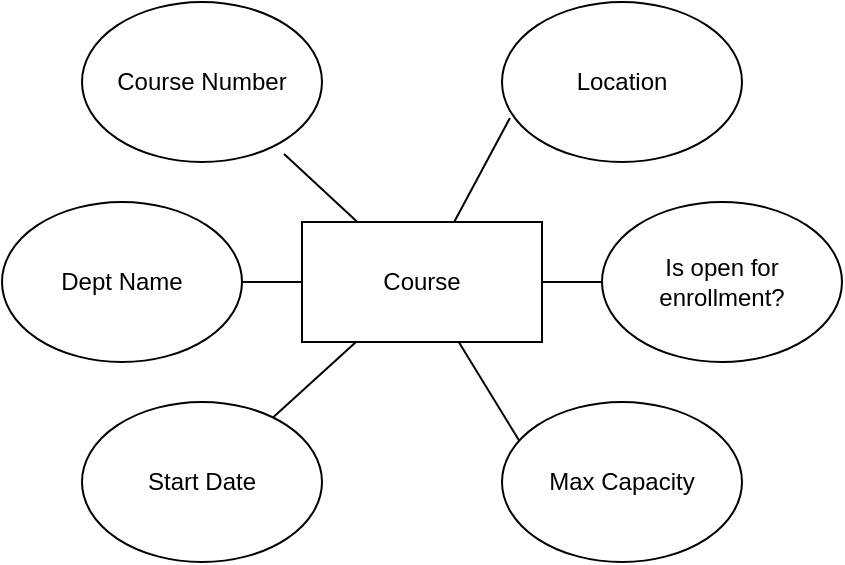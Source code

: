 <mxfile>
    <diagram id="z5OGDINQUCa3kxilh4SM" name="Page-1">
        <mxGraphModel dx="474" dy="943" grid="1" gridSize="10" guides="1" tooltips="1" connect="1" arrows="1" fold="1" page="1" pageScale="1" pageWidth="850" pageHeight="1100" math="0" shadow="0">
            <root>
                <mxCell id="0"/>
                <mxCell id="1" parent="0"/>
                <mxCell id="13" style="rounded=0;orthogonalLoop=1;jettySize=auto;html=1;entryX=0.033;entryY=0.725;entryDx=0;entryDy=0;entryPerimeter=0;endArrow=none;endFill=0;" edge="1" parent="1" source="2" target="4">
                    <mxGeometry relative="1" as="geometry"/>
                </mxCell>
                <mxCell id="14" style="rounded=0;orthogonalLoop=1;jettySize=auto;html=1;entryX=0.842;entryY=0.95;entryDx=0;entryDy=0;entryPerimeter=0;endArrow=none;endFill=0;" edge="1" parent="1" source="2" target="3">
                    <mxGeometry relative="1" as="geometry"/>
                </mxCell>
                <mxCell id="15" style="edgeStyle=orthogonalEdgeStyle;rounded=0;orthogonalLoop=1;jettySize=auto;html=1;entryX=1;entryY=0.5;entryDx=0;entryDy=0;endArrow=none;endFill=0;" edge="1" parent="1" source="2" target="5">
                    <mxGeometry relative="1" as="geometry"/>
                </mxCell>
                <mxCell id="16" style="rounded=0;orthogonalLoop=1;jettySize=auto;html=1;endArrow=none;endFill=0;" edge="1" parent="1" source="2" target="6">
                    <mxGeometry relative="1" as="geometry"/>
                </mxCell>
                <mxCell id="17" style="rounded=0;orthogonalLoop=1;jettySize=auto;html=1;entryX=0.075;entryY=0.25;entryDx=0;entryDy=0;entryPerimeter=0;endArrow=none;endFill=0;" edge="1" parent="1" source="2" target="7">
                    <mxGeometry relative="1" as="geometry"/>
                </mxCell>
                <mxCell id="18" style="edgeStyle=orthogonalEdgeStyle;rounded=0;orthogonalLoop=1;jettySize=auto;html=1;entryX=0;entryY=0.5;entryDx=0;entryDy=0;endArrow=none;endFill=0;" edge="1" parent="1" source="2" target="8">
                    <mxGeometry relative="1" as="geometry"/>
                </mxCell>
                <mxCell id="2" value="Course" style="rounded=0;whiteSpace=wrap;html=1;" vertex="1" parent="1">
                    <mxGeometry x="190" y="160" width="120" height="60" as="geometry"/>
                </mxCell>
                <mxCell id="3" value="Course Number" style="ellipse;whiteSpace=wrap;html=1;" vertex="1" parent="1">
                    <mxGeometry x="80" y="50" width="120" height="80" as="geometry"/>
                </mxCell>
                <mxCell id="4" value="Location" style="ellipse;whiteSpace=wrap;html=1;" vertex="1" parent="1">
                    <mxGeometry x="290" y="50" width="120" height="80" as="geometry"/>
                </mxCell>
                <mxCell id="5" value="Dept Name" style="ellipse;whiteSpace=wrap;html=1;" vertex="1" parent="1">
                    <mxGeometry x="40" y="150" width="120" height="80" as="geometry"/>
                </mxCell>
                <mxCell id="6" value="Start Date" style="ellipse;whiteSpace=wrap;html=1;" vertex="1" parent="1">
                    <mxGeometry x="80" y="250" width="120" height="80" as="geometry"/>
                </mxCell>
                <mxCell id="7" value="Max Capacity" style="ellipse;whiteSpace=wrap;html=1;" vertex="1" parent="1">
                    <mxGeometry x="290" y="250" width="120" height="80" as="geometry"/>
                </mxCell>
                <mxCell id="8" value="Is open for enrollment?" style="ellipse;whiteSpace=wrap;html=1;" vertex="1" parent="1">
                    <mxGeometry x="340" y="150" width="120" height="80" as="geometry"/>
                </mxCell>
            </root>
        </mxGraphModel>
    </diagram>
</mxfile>